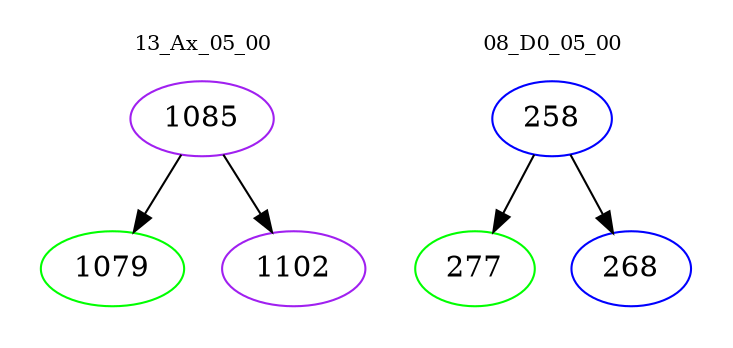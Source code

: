 digraph{
subgraph cluster_0 {
color = white
label = "13_Ax_05_00";
fontsize=10;
T0_1085 [label="1085", color="purple"]
T0_1085 -> T0_1079 [color="black"]
T0_1079 [label="1079", color="green"]
T0_1085 -> T0_1102 [color="black"]
T0_1102 [label="1102", color="purple"]
}
subgraph cluster_1 {
color = white
label = "08_D0_05_00";
fontsize=10;
T1_258 [label="258", color="blue"]
T1_258 -> T1_277 [color="black"]
T1_277 [label="277", color="green"]
T1_258 -> T1_268 [color="black"]
T1_268 [label="268", color="blue"]
}
}
